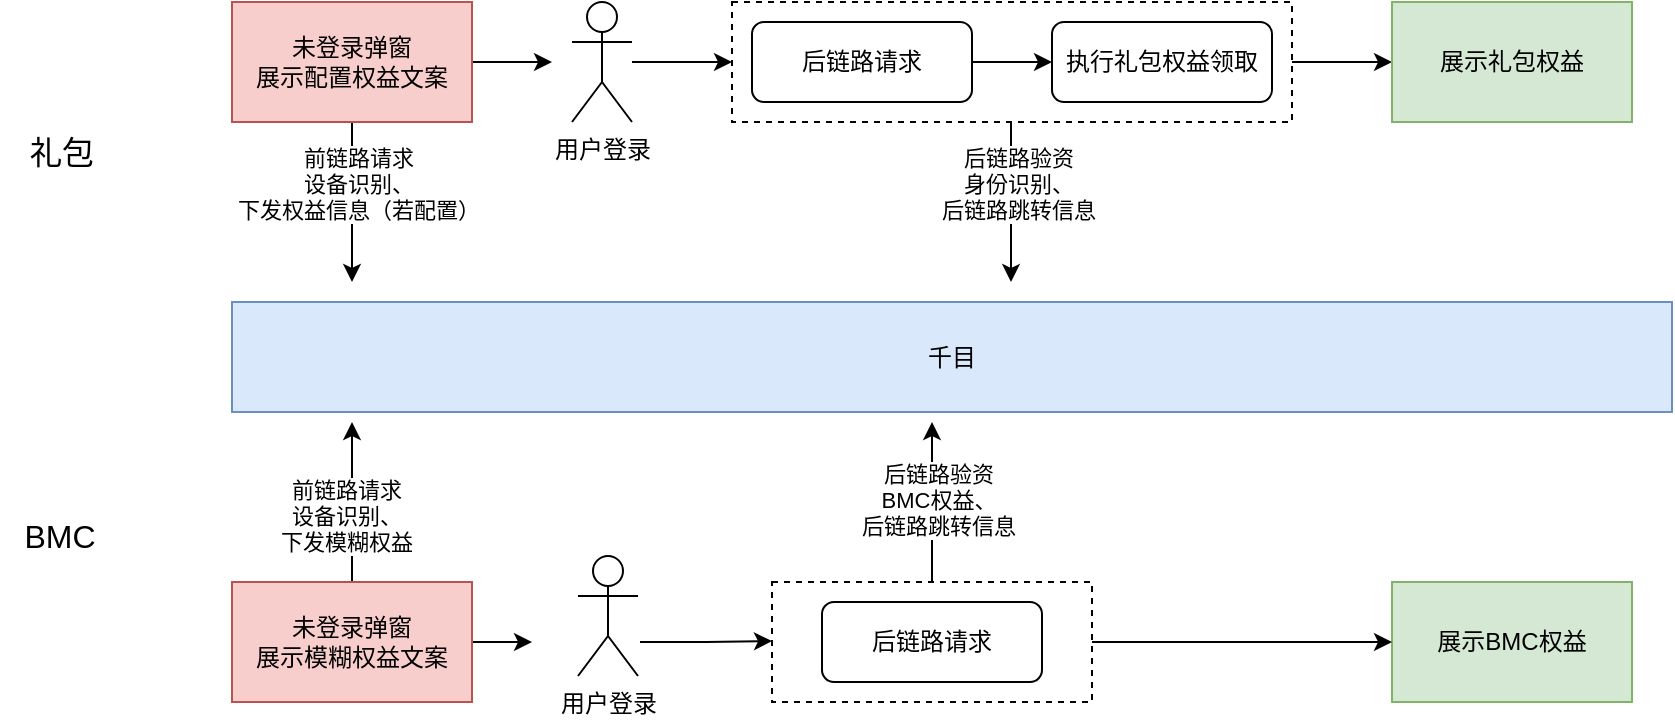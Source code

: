 <mxfile version="20.8.20" type="github">
  <diagram name="第 1 页" id="aAbYMBvP9iMAMNdRvLTC">
    <mxGraphModel dx="1306" dy="400" grid="0" gridSize="10" guides="1" tooltips="1" connect="1" arrows="1" fold="1" page="0" pageScale="1" pageWidth="827" pageHeight="1169" math="0" shadow="0">
      <root>
        <mxCell id="0" />
        <mxCell id="1" parent="0" />
        <mxCell id="Dd5bCv93_LB7Ok2Cmt3U-16" value="" style="edgeStyle=orthogonalEdgeStyle;rounded=0;orthogonalLoop=1;jettySize=auto;html=1;" parent="1" source="Dd5bCv93_LB7Ok2Cmt3U-14" target="Dd5bCv93_LB7Ok2Cmt3U-9" edge="1">
          <mxGeometry relative="1" as="geometry" />
        </mxCell>
        <mxCell id="Dd5bCv93_LB7Ok2Cmt3U-14" value="" style="rounded=0;whiteSpace=wrap;html=1;dashed=1;" parent="1" vertex="1">
          <mxGeometry x="390" y="440" width="280" height="60" as="geometry" />
        </mxCell>
        <mxCell id="Dd5bCv93_LB7Ok2Cmt3U-5" style="edgeStyle=orthogonalEdgeStyle;rounded=0;orthogonalLoop=1;jettySize=auto;html=1;" parent="1" source="Dd5bCv93_LB7Ok2Cmt3U-1" edge="1">
          <mxGeometry relative="1" as="geometry">
            <mxPoint x="200" y="580" as="targetPoint" />
          </mxGeometry>
        </mxCell>
        <mxCell id="Dd5bCv93_LB7Ok2Cmt3U-17" value="前链路请求&lt;br&gt;设备识别、&lt;br&gt;下发权益信息（若配置）" style="edgeLabel;html=1;align=center;verticalAlign=middle;resizable=0;points=[];" parent="Dd5bCv93_LB7Ok2Cmt3U-5" vertex="1" connectable="0">
          <mxGeometry x="-0.225" y="3" relative="1" as="geometry">
            <mxPoint as="offset" />
          </mxGeometry>
        </mxCell>
        <mxCell id="Dd5bCv93_LB7Ok2Cmt3U-11" style="edgeStyle=orthogonalEdgeStyle;rounded=0;orthogonalLoop=1;jettySize=auto;html=1;" parent="1" source="Dd5bCv93_LB7Ok2Cmt3U-1" edge="1">
          <mxGeometry relative="1" as="geometry">
            <mxPoint x="300" y="470" as="targetPoint" />
          </mxGeometry>
        </mxCell>
        <mxCell id="Dd5bCv93_LB7Ok2Cmt3U-1" value="未登录弹窗&lt;br&gt;展示配置权益文案" style="rounded=0;whiteSpace=wrap;html=1;fillColor=#f8cecc;strokeColor=#b85450;" parent="1" vertex="1">
          <mxGeometry x="140" y="440" width="120" height="60" as="geometry" />
        </mxCell>
        <mxCell id="Dd5bCv93_LB7Ok2Cmt3U-3" value="千目" style="rounded=0;whiteSpace=wrap;html=1;fillColor=#dae8fc;strokeColor=#6c8ebf;" parent="1" vertex="1">
          <mxGeometry x="140" y="590" width="720" height="55" as="geometry" />
        </mxCell>
        <mxCell id="Dd5bCv93_LB7Ok2Cmt3U-7" style="edgeStyle=orthogonalEdgeStyle;rounded=0;orthogonalLoop=1;jettySize=auto;html=1;" parent="1" source="Dd5bCv93_LB7Ok2Cmt3U-6" edge="1">
          <mxGeometry relative="1" as="geometry">
            <mxPoint x="550" y="470" as="targetPoint" />
          </mxGeometry>
        </mxCell>
        <mxCell id="Dd5bCv93_LB7Ok2Cmt3U-6" value="后链路请求" style="rounded=1;whiteSpace=wrap;html=1;" parent="1" vertex="1">
          <mxGeometry x="400" y="450" width="110" height="40" as="geometry" />
        </mxCell>
        <mxCell id="Dd5bCv93_LB7Ok2Cmt3U-8" value="执行礼包权益领取" style="rounded=1;whiteSpace=wrap;html=1;" parent="1" vertex="1">
          <mxGeometry x="550" y="450" width="110" height="40" as="geometry" />
        </mxCell>
        <mxCell id="Dd5bCv93_LB7Ok2Cmt3U-9" value="展示礼包权益" style="rounded=0;whiteSpace=wrap;html=1;fillColor=#d5e8d4;strokeColor=#82b366;" parent="1" vertex="1">
          <mxGeometry x="720" y="440" width="120" height="60" as="geometry" />
        </mxCell>
        <mxCell id="Dd5bCv93_LB7Ok2Cmt3U-13" style="edgeStyle=orthogonalEdgeStyle;rounded=0;orthogonalLoop=1;jettySize=auto;html=1;" parent="1" source="Dd5bCv93_LB7Ok2Cmt3U-12" edge="1">
          <mxGeometry relative="1" as="geometry">
            <mxPoint x="390" y="470" as="targetPoint" />
          </mxGeometry>
        </mxCell>
        <mxCell id="Dd5bCv93_LB7Ok2Cmt3U-12" value="用户登录" style="shape=umlActor;verticalLabelPosition=bottom;verticalAlign=top;html=1;outlineConnect=0;" parent="1" vertex="1">
          <mxGeometry x="310" y="440" width="30" height="60" as="geometry" />
        </mxCell>
        <mxCell id="Dd5bCv93_LB7Ok2Cmt3U-18" style="edgeStyle=orthogonalEdgeStyle;rounded=0;orthogonalLoop=1;jettySize=auto;html=1;" parent="1" edge="1">
          <mxGeometry relative="1" as="geometry">
            <mxPoint x="529.5" y="500" as="sourcePoint" />
            <mxPoint x="529.5" y="580" as="targetPoint" />
          </mxGeometry>
        </mxCell>
        <mxCell id="Dd5bCv93_LB7Ok2Cmt3U-19" value="后链路验资&lt;br&gt;身份识别、&lt;br&gt;后链路跳转信息" style="edgeLabel;html=1;align=center;verticalAlign=middle;resizable=0;points=[];" parent="Dd5bCv93_LB7Ok2Cmt3U-18" vertex="1" connectable="0">
          <mxGeometry x="-0.225" y="3" relative="1" as="geometry">
            <mxPoint as="offset" />
          </mxGeometry>
        </mxCell>
        <mxCell id="Dd5bCv93_LB7Ok2Cmt3U-23" style="edgeStyle=orthogonalEdgeStyle;rounded=0;orthogonalLoop=1;jettySize=auto;html=1;" parent="1" source="Dd5bCv93_LB7Ok2Cmt3U-20" edge="1">
          <mxGeometry relative="1" as="geometry">
            <mxPoint x="200" y="650" as="targetPoint" />
          </mxGeometry>
        </mxCell>
        <mxCell id="Dd5bCv93_LB7Ok2Cmt3U-24" value="前链路请求&lt;br style=&quot;border-color: var(--border-color);&quot;&gt;设备识别、&lt;br style=&quot;border-color: var(--border-color);&quot;&gt;下发模糊权益" style="edgeLabel;html=1;align=center;verticalAlign=middle;resizable=0;points=[];" parent="Dd5bCv93_LB7Ok2Cmt3U-23" vertex="1" connectable="0">
          <mxGeometry x="-0.167" y="3" relative="1" as="geometry">
            <mxPoint as="offset" />
          </mxGeometry>
        </mxCell>
        <mxCell id="Dd5bCv93_LB7Ok2Cmt3U-27" style="edgeStyle=orthogonalEdgeStyle;rounded=0;orthogonalLoop=1;jettySize=auto;html=1;" parent="1" source="Dd5bCv93_LB7Ok2Cmt3U-20" edge="1">
          <mxGeometry relative="1" as="geometry">
            <mxPoint x="290" y="760" as="targetPoint" />
          </mxGeometry>
        </mxCell>
        <mxCell id="Dd5bCv93_LB7Ok2Cmt3U-20" value="未登录弹窗&lt;br&gt;展示模糊权益文案" style="rounded=0;whiteSpace=wrap;html=1;fillColor=#f8cecc;strokeColor=#b85450;" parent="1" vertex="1">
          <mxGeometry x="140" y="730" width="120" height="60" as="geometry" />
        </mxCell>
        <mxCell id="Dd5bCv93_LB7Ok2Cmt3U-25" value="用户登录" style="shape=umlActor;verticalLabelPosition=bottom;verticalAlign=top;html=1;outlineConnect=0;" parent="1" vertex="1">
          <mxGeometry x="313" y="717" width="30" height="60" as="geometry" />
        </mxCell>
        <mxCell id="Dd5bCv93_LB7Ok2Cmt3U-30" style="edgeStyle=orthogonalEdgeStyle;rounded=0;orthogonalLoop=1;jettySize=auto;html=1;" parent="1" edge="1">
          <mxGeometry relative="1" as="geometry">
            <mxPoint x="410" y="759.5" as="targetPoint" />
            <mxPoint x="344" y="760" as="sourcePoint" />
            <Array as="points">
              <mxPoint x="377" y="760" />
            </Array>
          </mxGeometry>
        </mxCell>
        <mxCell id="Dd5bCv93_LB7Ok2Cmt3U-36" value="展示BMC权益" style="rounded=0;whiteSpace=wrap;html=1;fillColor=#d5e8d4;strokeColor=#82b366;" parent="1" vertex="1">
          <mxGeometry x="720" y="730" width="120" height="60" as="geometry" />
        </mxCell>
        <mxCell id="Dd5bCv93_LB7Ok2Cmt3U-38" style="edgeStyle=orthogonalEdgeStyle;rounded=0;orthogonalLoop=1;jettySize=auto;html=1;exitX=0.5;exitY=0;exitDx=0;exitDy=0;" parent="1" source="Dd5bCv93_LB7Ok2Cmt3U-37" edge="1">
          <mxGeometry relative="1" as="geometry">
            <mxPoint x="490" y="650" as="targetPoint" />
          </mxGeometry>
        </mxCell>
        <mxCell id="Dd5bCv93_LB7Ok2Cmt3U-40" value="后链路验资&lt;br style=&quot;border-color: var(--border-color);&quot;&gt;BMC权益、&lt;br style=&quot;border-color: var(--border-color);&quot;&gt;后链路跳转信息" style="edgeLabel;html=1;align=center;verticalAlign=middle;resizable=0;points=[];" parent="Dd5bCv93_LB7Ok2Cmt3U-38" vertex="1" connectable="0">
          <mxGeometry x="0.025" y="-2" relative="1" as="geometry">
            <mxPoint as="offset" />
          </mxGeometry>
        </mxCell>
        <mxCell id="Dd5bCv93_LB7Ok2Cmt3U-42" style="edgeStyle=orthogonalEdgeStyle;rounded=0;orthogonalLoop=1;jettySize=auto;html=1;" parent="1" source="Dd5bCv93_LB7Ok2Cmt3U-37" target="Dd5bCv93_LB7Ok2Cmt3U-36" edge="1">
          <mxGeometry relative="1" as="geometry" />
        </mxCell>
        <mxCell id="Dd5bCv93_LB7Ok2Cmt3U-37" value="" style="rounded=0;whiteSpace=wrap;html=1;dashed=1;" parent="1" vertex="1">
          <mxGeometry x="410" y="730" width="160" height="60" as="geometry" />
        </mxCell>
        <mxCell id="Dd5bCv93_LB7Ok2Cmt3U-41" value="后链路请求" style="rounded=1;whiteSpace=wrap;html=1;" parent="1" vertex="1">
          <mxGeometry x="435" y="740" width="110" height="40" as="geometry" />
        </mxCell>
        <mxCell id="Dd5bCv93_LB7Ok2Cmt3U-43" value="礼包" style="text;html=1;strokeColor=none;fillColor=none;align=center;verticalAlign=middle;whiteSpace=wrap;rounded=0;fontSize=16;" parent="1" vertex="1">
          <mxGeometry x="25" y="500" width="60" height="30" as="geometry" />
        </mxCell>
        <mxCell id="Dd5bCv93_LB7Ok2Cmt3U-44" value="BMC" style="text;html=1;strokeColor=none;fillColor=none;align=center;verticalAlign=middle;whiteSpace=wrap;rounded=0;fontSize=16;" parent="1" vertex="1">
          <mxGeometry x="24" y="692" width="60" height="30" as="geometry" />
        </mxCell>
      </root>
    </mxGraphModel>
  </diagram>
</mxfile>

